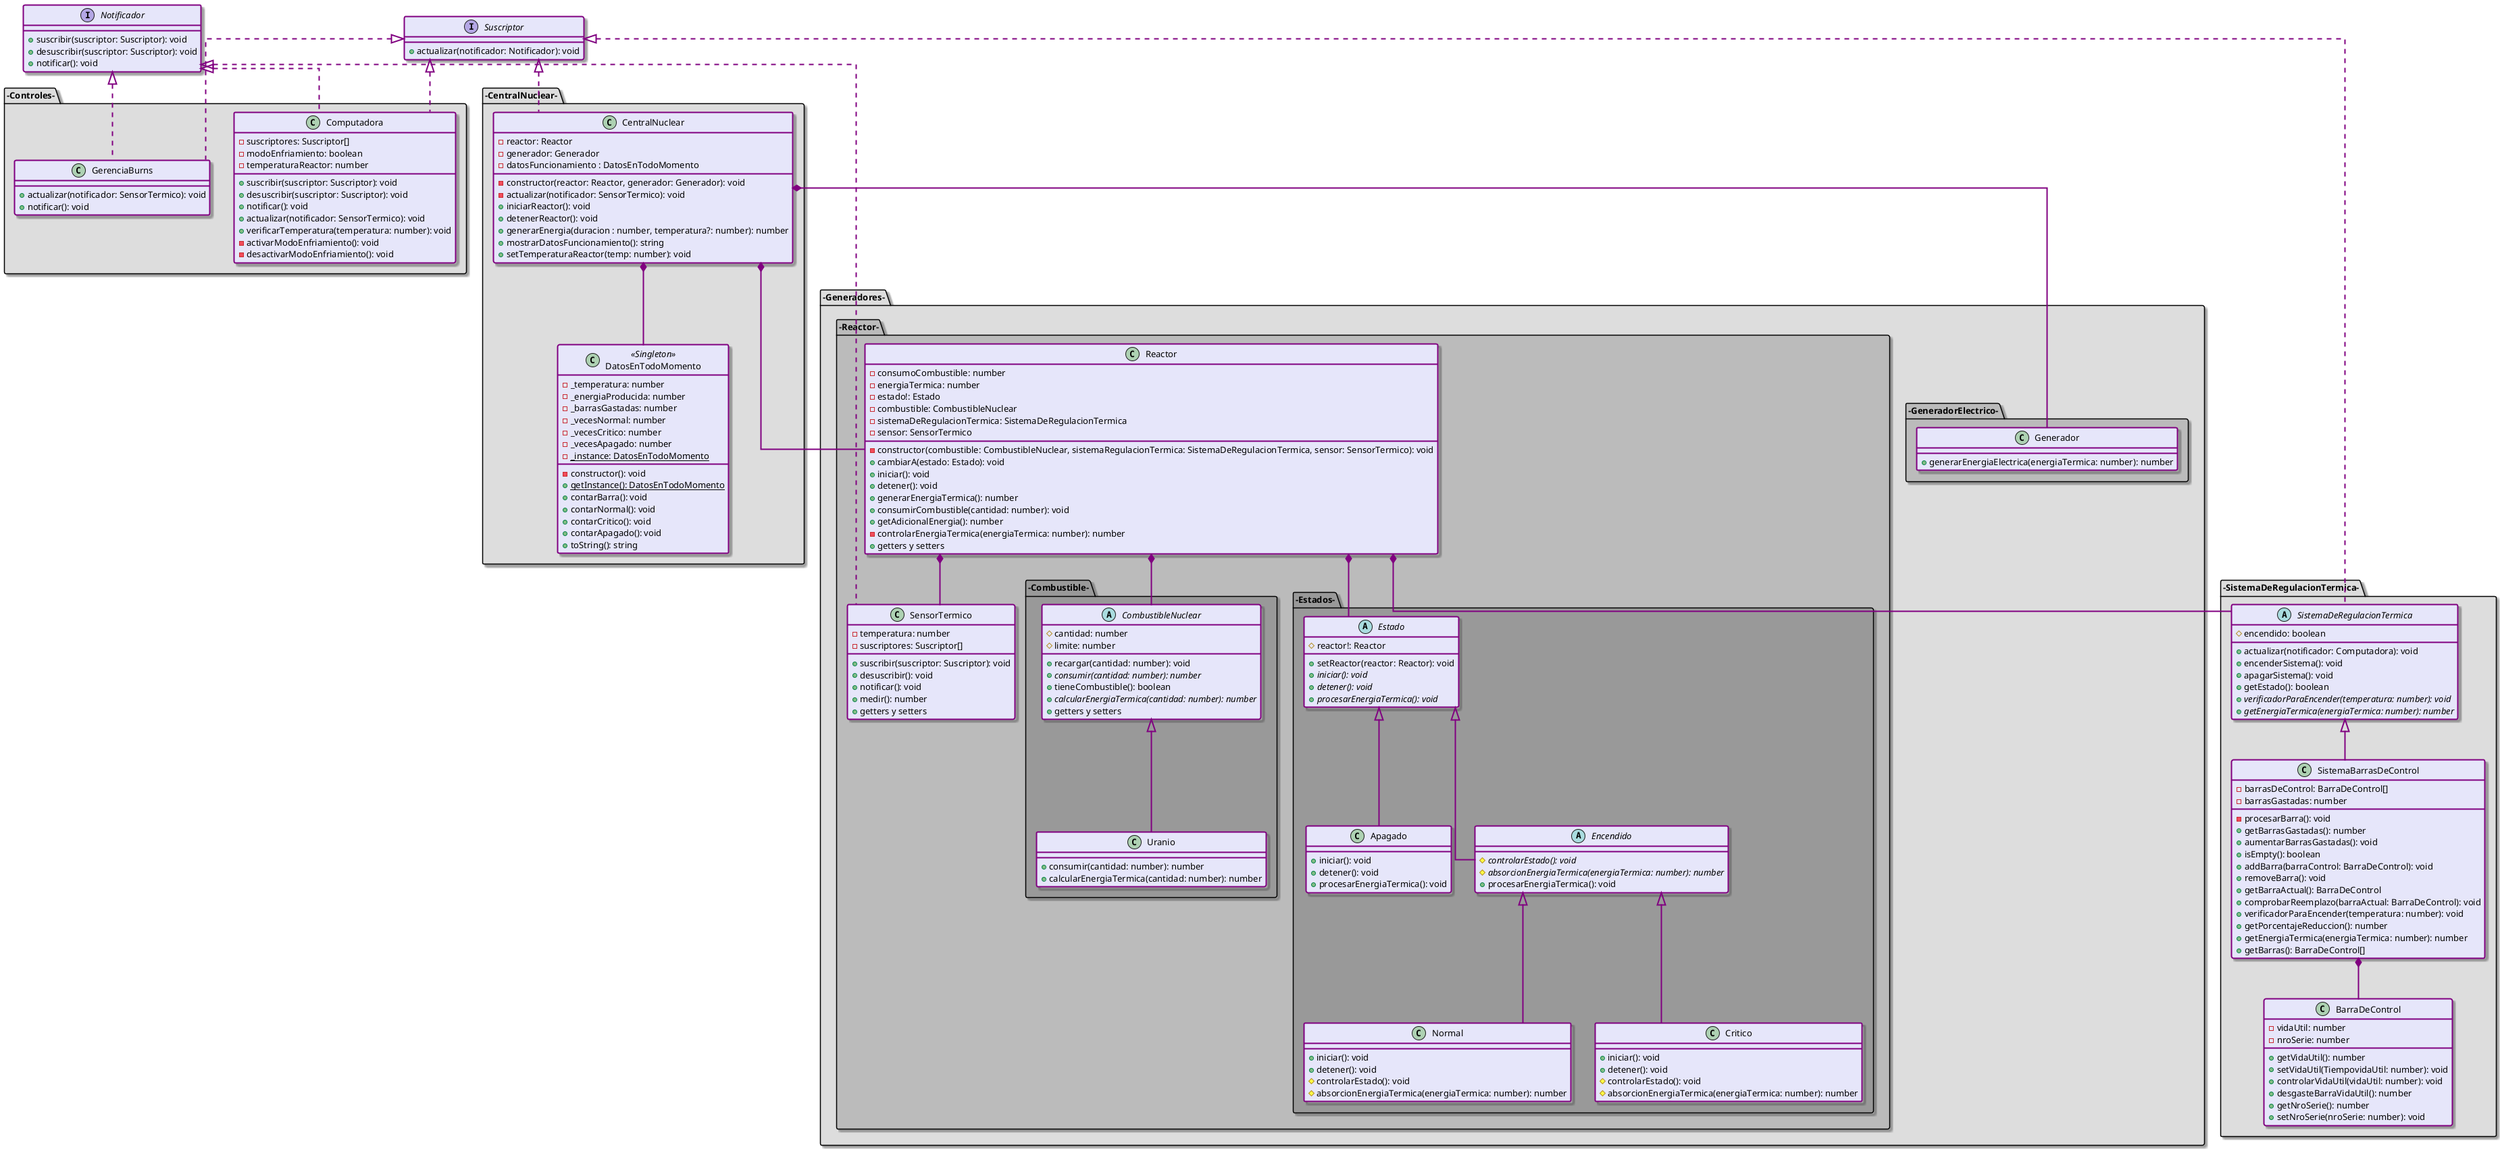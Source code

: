 @startuml DiagramaCentral

' tema

!define MyFontColor #000000
!define MyBorderColor #800080
!define MyBackgroundColor #E6E6FA
!define MyArrowColor #800080
!define MyPackageColor #DDDDDD

skinparam defaultFontName Arial
skinparam DefaultFontSize 13
skinparam Linetype ortho
skinparam Arrowcolor MyArrowColor
skinparam ArrowThickness 2
skinparam Classbordercolor MyBorderColor
skinparam ClassBorderThickness 2
skinparam ClassBackgroundColor MyBackgroundColor
skinparam Shadowing true
skinparam GroupInheritance 1
skinparam NoteBackgroundColor yellow
skinparam NoteBorderThickness 2
skinparam PackageBackgroundColor MyPackageColor

' clases

package -CentralNuclear- {
	class CentralNuclear implements .Suscriptor {
		- reactor: Reactor
		- generador: Generador
		- datosFuncionamiento : DatosEnTodoMomento

		- constructor(reactor: Reactor, generador: Generador): void
		- actualizar(notificador: SensorTermico): void
		+ iniciarReactor(): void
		+ detenerReactor(): void
		+ generarEnergia(duracion : number, temperatura?: number): number
		+ mostrarDatosFuncionamiento(): string
		+ setTemperaturaReactor(temp: number): void
	}

	class DatosEnTodoMomento <<Singleton>> {
		- _temperatura: number
		- _energiaProducida: number
		- _barrasGastadas: number
		- _vecesNormal: number
		- _vecesCritico: number
		- _vecesApagado: number
		- {static} _instance: DatosEnTodoMomento

		- constructor(): void
		+ {static} getInstance(): DatosEnTodoMomento
		+ contarBarra(): void
		+ contarNormal(): void
		+ contarCritico(): void
		+ contarApagado(): void
		+ toString(): string
	}
}

package -Controles- {
	class Computadora implements .Notificador, .Suscriptor {
		- suscriptores: Suscriptor[]
		- modoEnfriamiento: boolean
		- temperaturaReactor: number

		+ suscribir(suscriptor: Suscriptor): void
		+ desuscribir(suscriptor: Suscriptor): void
		+ notificar(): void
		+ actualizar(notificador: SensorTermico): void
		+ verificarTemperatura(temperatura: number): void
		- activarModoEnfriamiento(): void
		- desactivarModoEnfriamiento(): void
	}

	class GerenciaBurns implements .Notificador, .Suscriptor { 
		+ actualizar(notificador: SensorTermico): void
		+ notificar(): void
	}
}

package -SistemaDeRegulacionTermica- {
	abstract class SistemaDeRegulacionTermica implements .Suscriptor {
		# encendido: boolean

		+ actualizar(notificador: Computadora): void
		+ encenderSistema(): void
		+ apagarSistema(): void
		+ getEstado(): boolean
		+ {abstract} verificadorParaEncender(temperatura: number): void
		+ {abstract} getEnergiaTermica(energiaTermica: number): number
	}

	class SistemaBarrasDeControl extends SistemaDeRegulacionTermica {
		- barrasDeControl: BarraDeControl[]
		- barrasGastadas: number

		- procesarBarra(): void
		+ getBarrasGastadas(): number
		+ aumentarBarrasGastadas(): void
		+ isEmpty(): boolean
		+ addBarra(barraControl: BarraDeControl): void
		+ removeBarra(): void
		+ getBarraActual(): BarraDeControl
		+ comprobarReemplazo(barraActual: BarraDeControl): void
		+ verificadorParaEncender(temperatura: number): void
		+ getPorcentajeReduccion(): number
		+ getEnergiaTermica(energiaTermica: number): number
		+ getBarras(): BarraDeControl[]
	}
	
	class BarraDeControl {
		- vidaUtil: number
		- nroSerie: number

		+ getVidaUtil(): number
		+ setVidaUtil(TiempovidaUtil: number): void
		+ controlarVidaUtil(vidaUtil: number): void
		+ desgasteBarraVidaUtil(): number
		+ getNroSerie(): number
		+ setNroSerie(nroSerie: number): void
	}
}

package -Generadores- {
	package -GeneradorElectrico- #BBBBBB {
		class Generador {
			+ generarEnergiaElectrica(energiaTermica: number): number
		}
	}

	package -Reactor- #BBBBBB {
		package -Combustible- #999999 {
			abstract class CombustibleNuclear {
				# cantidad: number
				# limite: number

				+ recargar(cantidad: number): void
				+ {abstract} consumir(cantidad: number): number
				+ tieneCombustible(): boolean
				+ {abstract} calcularEnergiaTermica(cantidad: number): number
				+ {method} getters y setters
			}

			class Uranio extends CombustibleNuclear {
				+ consumir(cantidad: number): number
				+ calcularEnergiaTermica(cantidad: number): number
			}
		}

		package -Estados- #999999 {
			abstract class Estado {
				# reactor!: Reactor

				+ setReactor(reactor: Reactor): void
				+ {abstract} iniciar(): void
				+ {abstract} detener(): void
				+ {abstract} procesarEnergiaTermica(): void
			}
			class Apagado extends Estado {
				+ iniciar(): void
				+ detener(): void
				+ procesarEnergiaTermica(): void
			}

			abstract class Encendido extends Estado {
				# {abstract} controlarEstado(): void
				# {abstract} absorcionEnergiaTermica(energiaTermica: number): number
				+ procesarEnergiaTermica(): void
			}

			class Normal extends Encendido {
				+ iniciar(): void
				+ detener(): void
				# controlarEstado(): void
				# absorcionEnergiaTermica(energiaTermica: number): number
			}

			class Critico extends Encendido {
				+ iniciar(): void
				+ detener(): void
				# controlarEstado(): void
				# absorcionEnergiaTermica(energiaTermica: number): number
			}
		}

		class Reactor {
			- consumoCombustible: number
			- energiaTermica: number
			- estado!: Estado
			- combustible: CombustibleNuclear
			- sistemaDeRegulacionTermica: SistemaDeRegulacionTermica
			- sensor: SensorTermico

			- constructor(combustible: CombustibleNuclear, sistemaRegulacionTermica: SistemaDeRegulacionTermica, sensor: SensorTermico): void
			+ cambiarA(estado: Estado): void
			+ iniciar(): void
			+ detener(): void
			+ generarEnergiaTermica(): number
			+ consumirCombustible(cantidad: number): void
			+ getAdicionalEnergia(): number
			- controlarEnergiaTermica(energiaTermica: number): number
			+ {method} getters y setters
		}

		class SensorTermico implements .Notificador {
			- temperatura: number
			- suscriptores: Suscriptor[]

			+ suscribir(suscriptor: Suscriptor): void
			+ desuscribir(): void
			+ notificar(): void
			+ medir(): number
			+ {method} getters y setters
		}
	}
}

' interfaces

interface Notificador {
	+ suscribir(suscriptor: Suscriptor): void
	+ desuscribir(suscriptor: Suscriptor): void
	+ notificar(): void
}

interface Suscriptor {
	+ actualizar(notificador: Notificador): void
}

' relaciones

Reactor *-- CombustibleNuclear
Reactor *-- SensorTermico
Reactor *-- SistemaDeRegulacionTermica
Reactor *-- Estado

SistemaBarrasDeControl *-- BarraDeControl

CentralNuclear *-- Reactor
CentralNuclear *-- Generador
CentralNuclear *-- DatosEnTodoMomento

@enduml